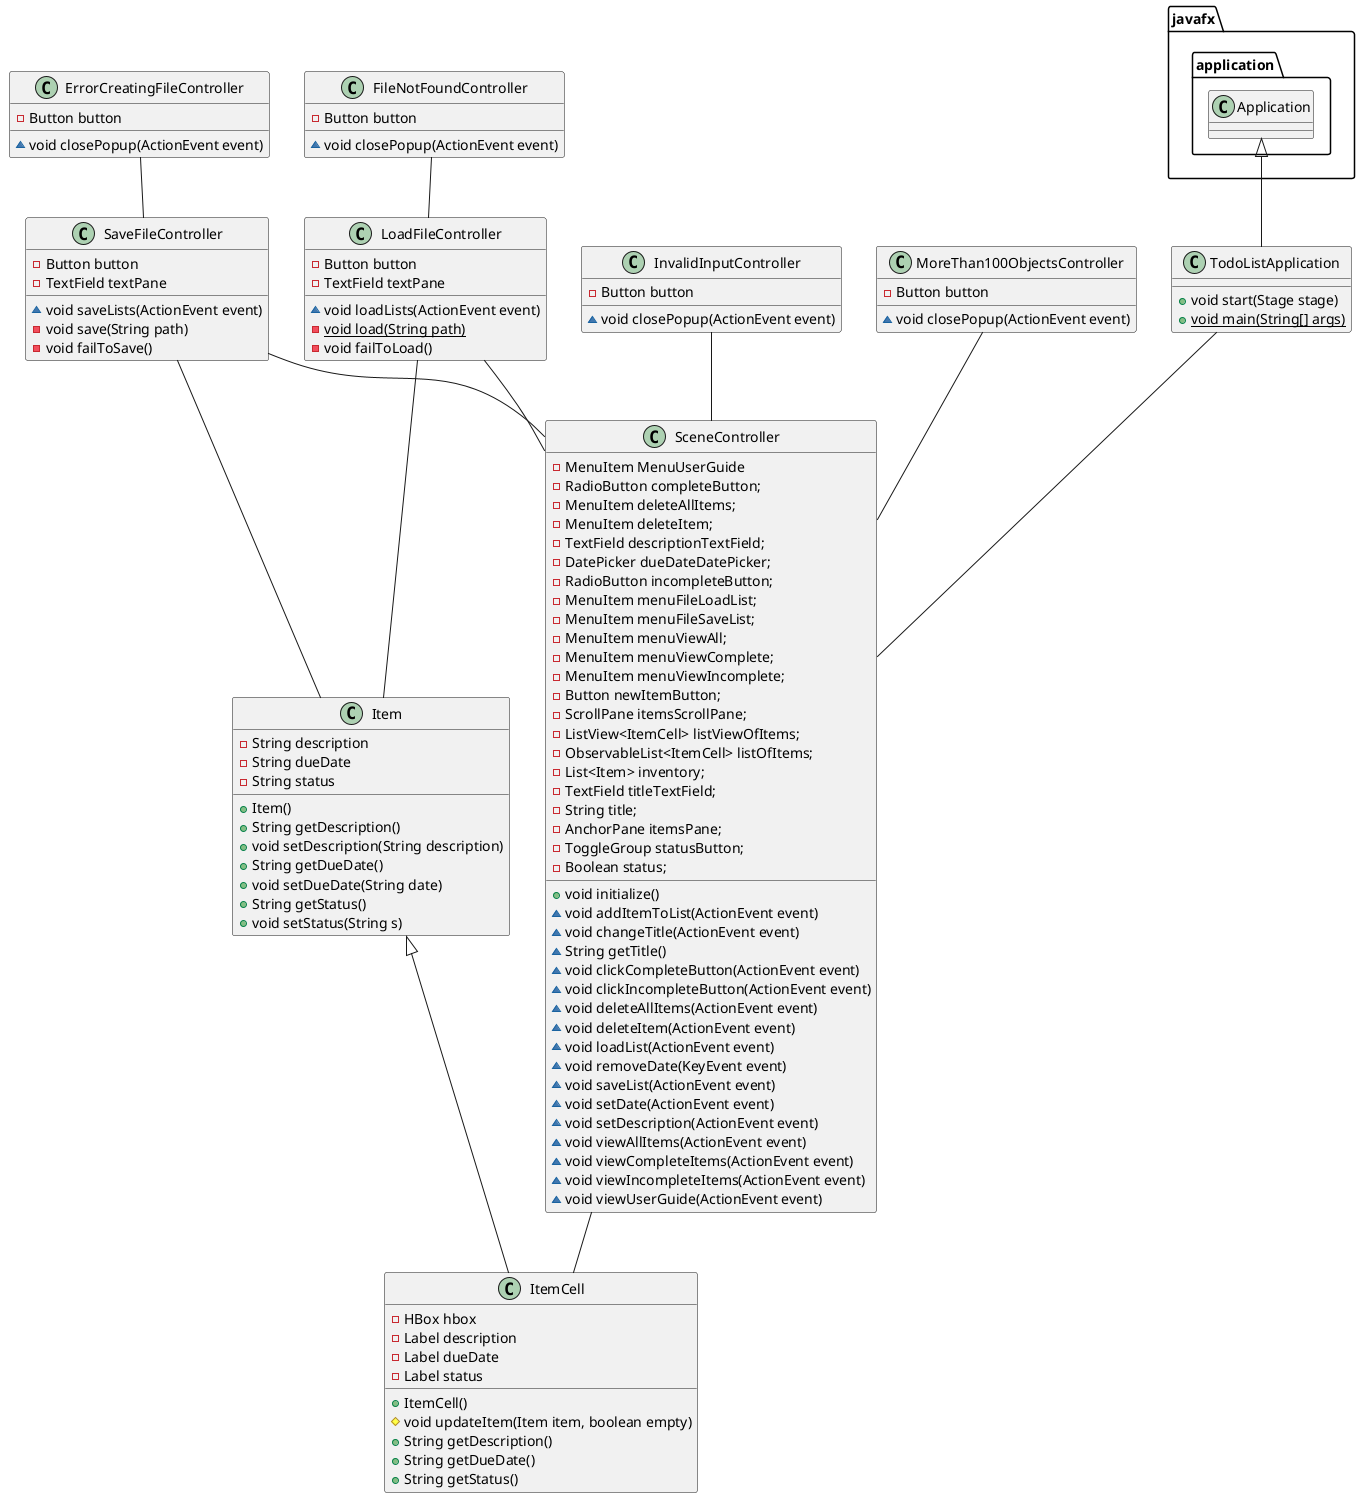 @startuml

'Initiates the GUI
class TodoListApplication {

'Class only has local variables

'@Override
+void start(Stage stage)
+ {static} void main(String[] args)
}

'Stores event data
class Item {
-String description
-String dueDate
-String status

'Data is only added through mutator methods
+Item()
+String getDescription()
+void setDescription(String description)
+String getDueDate()
+void setDueDate(String date)
+String getStatus()
+void setStatus(String s)
}

'Formats Items to be viewed from GUI
class ItemCell {
-HBox hbox
-Label description
-Label dueDate
-Label status

+ItemCell()
'@Override
#void updateItem(Item item, boolean empty)
+String getDescription()
+String getDueDate()
+String getStatus()
}

'Alerts user that input must be 1 <= x <= 100 characters
class InvalidInputController {
-Button button
~void closePopup(ActionEvent event)
}

'Alerts user that file could not be created
class ErrorCreatingFileController {
-Button button
~void closePopup(ActionEvent event)
}

'Alerts user that the file path does not exist
class FileNotFoundController {
-Button button
~void closePopup(ActionEvent event)
}

'Allows user to load in previously-saved lists
class LoadFileController {
-Button button
-TextField textPane

~void loadLists(ActionEvent event)
-{static} void load(String path)
-void failToLoad()
}

'Alerts user that there cannot be > 256 of an object
class MoreThan100ObjectsController {
-Button button

~void closePopup(ActionEvent event)
}

'Allows user to save lists to file
class SaveFileController {
-Button button
-TextField textPane

~void saveLists(ActionEvent event)
-void save(String path)
-void failToSave()
}

'Controls the main GUI
class SceneController {
-MenuItem MenuUserGuide
-RadioButton completeButton;
-MenuItem deleteAllItems;
-MenuItem deleteItem;
-TextField descriptionTextField;
-DatePicker dueDateDatePicker;
-RadioButton incompleteButton;
-MenuItem menuFileLoadList;
-MenuItem menuFileSaveList;
-MenuItem menuViewAll;
-MenuItem menuViewComplete;
-MenuItem menuViewIncomplete;
-Button newItemButton;
-ScrollPane itemsScrollPane;
-ListView<ItemCell> listViewOfItems;
-ObservableList<ItemCell> listOfItems;
-List<Item> inventory;
-TextField titleTextField;
-String title;
-AnchorPane itemsPane;
-ToggleGroup statusButton;
-Boolean status;
+void initialize()
~void addItemToList(ActionEvent event)
~void changeTitle(ActionEvent event)
~String getTitle()
~void clickCompleteButton(ActionEvent event)
~void clickIncompleteButton(ActionEvent event)
~void deleteAllItems(ActionEvent event)
~void deleteItem(ActionEvent event)
~void loadList(ActionEvent event)
~void removeDate(KeyEvent event)
~void saveList(ActionEvent event)
~void setDate(ActionEvent event)
~void setDescription(ActionEvent event)
~void viewAllItems(ActionEvent event)
~void viewCompleteItems(ActionEvent event)
~void viewIncompleteItems(ActionEvent event)
~void viewUserGuide(ActionEvent event)
}

javafx.application.Application <|-- TodoListApplication
Item <|-- ItemCell
InvalidInputController -- SceneController
LoadFileController -- SceneController
LoadFileController -- Item
MoreThan100ObjectsController -- SceneController
SaveFileController -- SceneController
SaveFileController -- Item
SceneController -- ItemCell
TodoListApplication -- SceneController
FileNotFoundController -- LoadFileController
ErrorCreatingFileController -- SaveFileController

@enduml